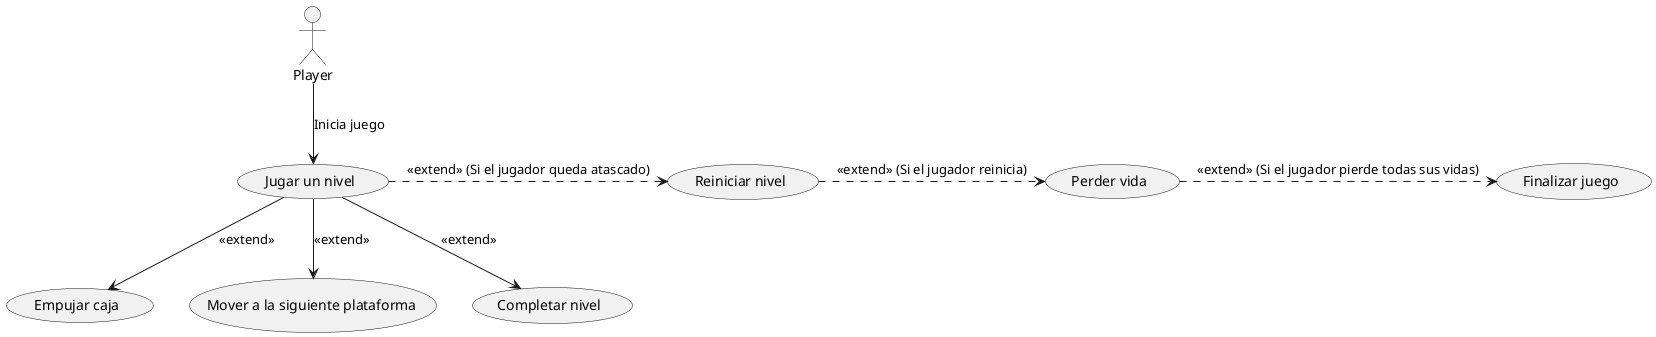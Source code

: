 @startuml "videojuego"

actor Player as Jugador

usecase "Jugar un nivel" as UC_JugarNivel
usecase "Empujar caja" as UC_EmpujarCaja
usecase "Mover a la siguiente plataforma" as UC_Plataforma
usecase "Completar nivel" as UC_CompletarNivel
usecase "Reiniciar nivel" as UC_ReiniciarNivel
usecase "Perder vida" as UC_PerderVida
usecase "Finalizar juego" as UC_FinalizarJuego

Jugador --> UC_JugarNivel : "Inicia juego"

UC_JugarNivel --> UC_EmpujarCaja : <<extend>>
UC_JugarNivel --> UC_Plataforma : <<extend>>
UC_JugarNivel --> UC_CompletarNivel : <<extend>>

UC_JugarNivel .> UC_ReiniciarNivel : <<extend>> (Si el jugador queda atascado)
UC_ReiniciarNivel .> UC_PerderVida : <<extend>> (Si el jugador reinicia)
UC_PerderVida .> UC_FinalizarJuego : <<extend>> (Si el jugador pierde todas sus vidas)

@enduml
